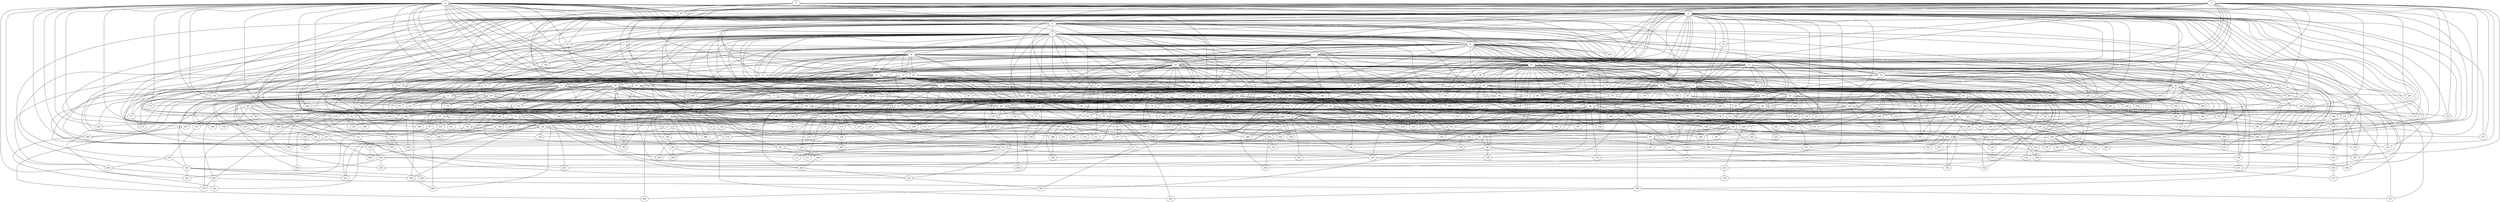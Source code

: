strict graph "barabasi_albert_graph(400,3)" {
0;
1;
2;
3;
4;
5;
6;
7;
8;
9;
10;
11;
12;
13;
14;
15;
16;
17;
18;
19;
20;
21;
22;
23;
24;
25;
26;
27;
28;
29;
30;
31;
32;
33;
34;
35;
36;
37;
38;
39;
40;
41;
42;
43;
44;
45;
46;
47;
48;
49;
50;
51;
52;
53;
54;
55;
56;
57;
58;
59;
60;
61;
62;
63;
64;
65;
66;
67;
68;
69;
70;
71;
72;
73;
74;
75;
76;
77;
78;
79;
80;
81;
82;
83;
84;
85;
86;
87;
88;
89;
90;
91;
92;
93;
94;
95;
96;
97;
98;
99;
100;
101;
102;
103;
104;
105;
106;
107;
108;
109;
110;
111;
112;
113;
114;
115;
116;
117;
118;
119;
120;
121;
122;
123;
124;
125;
126;
127;
128;
129;
130;
131;
132;
133;
134;
135;
136;
137;
138;
139;
140;
141;
142;
143;
144;
145;
146;
147;
148;
149;
150;
151;
152;
153;
154;
155;
156;
157;
158;
159;
160;
161;
162;
163;
164;
165;
166;
167;
168;
169;
170;
171;
172;
173;
174;
175;
176;
177;
178;
179;
180;
181;
182;
183;
184;
185;
186;
187;
188;
189;
190;
191;
192;
193;
194;
195;
196;
197;
198;
199;
200;
201;
202;
203;
204;
205;
206;
207;
208;
209;
210;
211;
212;
213;
214;
215;
216;
217;
218;
219;
220;
221;
222;
223;
224;
225;
226;
227;
228;
229;
230;
231;
232;
233;
234;
235;
236;
237;
238;
239;
240;
241;
242;
243;
244;
245;
246;
247;
248;
249;
250;
251;
252;
253;
254;
255;
256;
257;
258;
259;
260;
261;
262;
263;
264;
265;
266;
267;
268;
269;
270;
271;
272;
273;
274;
275;
276;
277;
278;
279;
280;
281;
282;
283;
284;
285;
286;
287;
288;
289;
290;
291;
292;
293;
294;
295;
296;
297;
298;
299;
300;
301;
302;
303;
304;
305;
306;
307;
308;
309;
310;
311;
312;
313;
314;
315;
316;
317;
318;
319;
320;
321;
322;
323;
324;
325;
326;
327;
328;
329;
330;
331;
332;
333;
334;
335;
336;
337;
338;
339;
340;
341;
342;
343;
344;
345;
346;
347;
348;
349;
350;
351;
352;
353;
354;
355;
356;
357;
358;
359;
360;
361;
362;
363;
364;
365;
366;
367;
368;
369;
370;
371;
372;
373;
374;
375;
376;
377;
378;
379;
380;
381;
382;
383;
384;
385;
386;
387;
388;
389;
390;
391;
392;
393;
394;
395;
396;
397;
398;
399;
0 -- 64  [is_available=True, prob="0.20435953661"];
0 -- 3  [is_available=True, prob="0.172811777145"];
0 -- 4  [is_available=True, prob="1.0"];
0 -- 8  [is_available=True, prob="0.314618830967"];
0 -- 42  [is_available=True, prob="1.0"];
0 -- 50  [is_available=True, prob="1.0"];
0 -- 115  [is_available=True, prob="0.186594681389"];
0 -- 87  [is_available=True, prob="0.94997126632"];
0 -- 68  [is_available=True, prob="1.0"];
0 -- 249  [is_available=True, prob="1.0"];
1 -- 3  [is_available=True, prob="0.376547856628"];
1 -- 4  [is_available=True, prob="0.744850576427"];
1 -- 19  [is_available=True, prob="0.401852376182"];
1 -- 281  [is_available=True, prob="0.829943011405"];
1 -- 24  [is_available=True, prob="0.952086510721"];
1 -- 153  [is_available=True, prob="0.665808460907"];
1 -- 29  [is_available=True, prob="0.730278868049"];
1 -- 37  [is_available=True, prob="0.720818472469"];
1 -- 295  [is_available=True, prob="0.478631790471"];
1 -- 303  [is_available=True, prob="0.567088762021"];
1 -- 181  [is_available=True, prob="1.0"];
1 -- 56  [is_available=True, prob="0.889196050351"];
1 -- 57  [is_available=True, prob="1.0"];
1 -- 58  [is_available=True, prob="1.0"];
1 -- 60  [is_available=True, prob="0.0899517558588"];
1 -- 64  [is_available=True, prob="1.0"];
1 -- 79  [is_available=True, prob="1.0"];
1 -- 81  [is_available=True, prob="0.55175831167"];
1 -- 82  [is_available=True, prob="0.252810135552"];
1 -- 340  [is_available=True, prob="0.0381317707438"];
1 -- 215  [is_available=True, prob="0.541334734042"];
1 -- 89  [is_available=True, prob="0.154098147385"];
1 -- 207  [is_available=True, prob="1.0"];
1 -- 220  [is_available=True, prob="0.88436469964"];
1 -- 293  [is_available=True, prob="1.0"];
1 -- 224  [is_available=True, prob="1.0"];
1 -- 234  [is_available=True, prob="0.336792800935"];
1 -- 147  [is_available=True, prob="0.448363141573"];
1 -- 250  [is_available=True, prob="0.243594971957"];
2 -- 192  [is_available=True, prob="1.0"];
2 -- 3  [is_available=True, prob="1.0"];
2 -- 5  [is_available=True, prob="1.0"];
2 -- 8  [is_available=True, prob="1.0"];
2 -- 9  [is_available=True, prob="0.470178174257"];
2 -- 266  [is_available=True, prob="0.240633782069"];
2 -- 14  [is_available=True, prob="0.796891537488"];
2 -- 275  [is_available=True, prob="0.986466365022"];
2 -- 20  [is_available=True, prob="0.755612274222"];
2 -- 21  [is_available=True, prob="0.389898172673"];
2 -- 23  [is_available=True, prob="1.0"];
2 -- 153  [is_available=True, prob="0.839446344855"];
2 -- 26  [is_available=True, prob="0.296866878332"];
2 -- 239  [is_available=True, prob="0.53747446828"];
2 -- 28  [is_available=True, prob="0.334278886166"];
2 -- 34  [is_available=True, prob="1.0"];
2 -- 41  [is_available=True, prob="0.170156881498"];
2 -- 172  [is_available=True, prob="0.27717577119"];
2 -- 173  [is_available=True, prob="0.970356169385"];
2 -- 175  [is_available=True, prob="0.25683849239"];
2 -- 180  [is_available=True, prob="0.843741834725"];
2 -- 53  [is_available=True, prob="1.0"];
2 -- 58  [is_available=True, prob="0.907142705393"];
2 -- 189  [is_available=True, prob="0.492077073612"];
2 -- 181  [is_available=True, prob="0.209491154745"];
2 -- 64  [is_available=True, prob="0.339125723936"];
2 -- 322  [is_available=True, prob="0.10999202519"];
2 -- 327  [is_available=True, prob="0.271951857745"];
2 -- 200  [is_available=True, prob="1.0"];
2 -- 73  [is_available=True, prob="0.625068823925"];
2 -- 331  [is_available=True, prob="0.104337919192"];
2 -- 162  [is_available=True, prob="0.122519767103"];
2 -- 335  [is_available=True, prob="0.397709909735"];
2 -- 337  [is_available=True, prob="1.0"];
2 -- 90  [is_available=True, prob="0.199647761593"];
2 -- 362  [is_available=True, prob="0.548918137714"];
2 -- 364  [is_available=True, prob="0.780314286771"];
2 -- 111  [is_available=True, prob="1.0"];
2 -- 240  [is_available=True, prob="0.263103343086"];
2 -- 120  [is_available=True, prob="0.921215077441"];
2 -- 381  [is_available=True, prob="0.845057571879"];
3 -- 4  [is_available=True, prob="1.0"];
3 -- 5  [is_available=True, prob="0.506479082687"];
3 -- 6  [is_available=True, prob="1.0"];
3 -- 7  [is_available=True, prob="0.911247332852"];
3 -- 11  [is_available=True, prob="0.735686504971"];
3 -- 13  [is_available=True, prob="0.921772219666"];
3 -- 256  [is_available=True, prob="0.387096019422"];
3 -- 15  [is_available=True, prob="0.303684072492"];
3 -- 16  [is_available=True, prob="0.0422623523285"];
3 -- 274  [is_available=True, prob="1.0"];
3 -- 20  [is_available=True, prob="0.559571170334"];
3 -- 150  [is_available=True, prob="0.495593880411"];
3 -- 24  [is_available=True, prob="0.657265702796"];
3 -- 281  [is_available=True, prob="0.369680855369"];
3 -- 26  [is_available=True, prob="0.795073373306"];
3 -- 31  [is_available=True, prob="1.0"];
3 -- 32  [is_available=True, prob="0.944542079038"];
3 -- 165  [is_available=True, prob="0.099121125947"];
3 -- 166  [is_available=True, prob="1.0"];
3 -- 296  [is_available=True, prob="0.61790739826"];
3 -- 372  [is_available=True, prob="0.547447505187"];
3 -- 43  [is_available=True, prob="1.0"];
3 -- 302  [is_available=True, prob="0.236824717787"];
3 -- 365  [is_available=True, prob="1.0"];
3 -- 309  [is_available=True, prob="1.0"];
3 -- 244  [is_available=True, prob="0.69636025785"];
3 -- 188  [is_available=True, prob="0.832202420074"];
3 -- 62  [is_available=True, prob="1.0"];
3 -- 63  [is_available=True, prob="1.0"];
3 -- 343  [is_available=True, prob="0.89266626311"];
3 -- 323  [is_available=True, prob="0.0841607024388"];
3 -- 69  [is_available=True, prob="0.15883952397"];
3 -- 70  [is_available=True, prob="0.552225773317"];
3 -- 329  [is_available=True, prob="1.0"];
3 -- 202  [is_available=True, prob="0.843797615252"];
3 -- 331  [is_available=True, prob="0.91883356488"];
3 -- 336  [is_available=True, prob="0.501092275201"];
3 -- 211  [is_available=True, prob="1.0"];
3 -- 84  [is_available=True, prob="1.0"];
3 -- 398  [is_available=True, prob="1.0"];
3 -- 215  [is_available=True, prob="1.0"];
3 -- 348  [is_available=True, prob="1.0"];
3 -- 93  [is_available=True, prob="0.842752786355"];
3 -- 224  [is_available=True, prob="1.0"];
3 -- 144  [is_available=True, prob="0.116630550457"];
3 -- 99  [is_available=True, prob="1.0"];
3 -- 231  [is_available=True, prob="1.0"];
3 -- 106  [is_available=True, prob="1.0"];
3 -- 363  [is_available=True, prob="0.715060422425"];
3 -- 109  [is_available=True, prob="1.0"];
3 -- 112  [is_available=True, prob="0.319943331666"];
3 -- 116  [is_available=True, prob="0.750579883543"];
3 -- 117  [is_available=True, prob="1.0"];
3 -- 247  [is_available=True, prob="1.0"];
3 -- 212  [is_available=True, prob="1.0"];
3 -- 319  [is_available=True, prob="0.453167908676"];
3 -- 252  [is_available=True, prob="0.852058782424"];
3 -- 255  [is_available=True, prob="0.431599288365"];
4 -- 5  [is_available=True, prob="0.185378050974"];
4 -- 6  [is_available=True, prob="1.0"];
4 -- 10  [is_available=True, prob="0.729851380741"];
4 -- 145  [is_available=True, prob="0.89277552137"];
4 -- 25  [is_available=True, prob="1.0"];
4 -- 31  [is_available=True, prob="1.0"];
4 -- 160  [is_available=True, prob="1.0"];
4 -- 294  [is_available=True, prob="0.777933499372"];
4 -- 300  [is_available=True, prob="1.0"];
4 -- 178  [is_available=True, prob="0.792526630613"];
4 -- 51  [is_available=True, prob="0.988822692229"];
4 -- 249  [is_available=True, prob="0.317566660881"];
4 -- 88  [is_available=True, prob="0.390553430873"];
4 -- 221  [is_available=True, prob="0.960912836147"];
4 -- 96  [is_available=True, prob="0.0938041873335"];
4 -- 99  [is_available=True, prob="1.0"];
4 -- 106  [is_available=True, prob="0.491256261303"];
4 -- 237  [is_available=True, prob="0.41985615406"];
4 -- 121  [is_available=True, prob="1.0"];
4 -- 126  [is_available=True, prob="0.423542006206"];
5 -- 6  [is_available=True, prob="0.979678923784"];
5 -- 7  [is_available=True, prob="0.796781016903"];
5 -- 9  [is_available=True, prob="1.0"];
5 -- 11  [is_available=True, prob="0.220087150571"];
5 -- 15  [is_available=True, prob="1.0"];
5 -- 16  [is_available=True, prob="0.60115218573"];
5 -- 148  [is_available=True, prob="1.0"];
5 -- 21  [is_available=True, prob="0.490715842232"];
5 -- 23  [is_available=True, prob="0.0599889047037"];
5 -- 24  [is_available=True, prob="0.665280939555"];
5 -- 132  [is_available=True, prob="0.135985043557"];
5 -- 26  [is_available=True, prob="1.0"];
5 -- 27  [is_available=True, prob="0.13143567009"];
5 -- 30  [is_available=True, prob="0.878512706756"];
5 -- 159  [is_available=True, prob="1.0"];
5 -- 32  [is_available=True, prob="0.946396726311"];
5 -- 162  [is_available=True, prob="0.832763758029"];
5 -- 35  [is_available=True, prob="0.321534397649"];
5 -- 36  [is_available=True, prob="0.0378927077517"];
5 -- 296  [is_available=True, prob="0.790340580523"];
5 -- 170  [is_available=True, prob="0.204402316314"];
5 -- 43  [is_available=True, prob="0.238510539109"];
5 -- 46  [is_available=True, prob="1.0"];
5 -- 47  [is_available=True, prob="0.843791606961"];
5 -- 48  [is_available=True, prob="0.781216968269"];
5 -- 52  [is_available=True, prob="0.298111734491"];
5 -- 286  [is_available=True, prob="0.034581842623"];
5 -- 54  [is_available=True, prob="0.366793868957"];
5 -- 315  [is_available=True, prob="0.587202127164"];
5 -- 318  [is_available=True, prob="1.0"];
5 -- 66  [is_available=True, prob="0.550005988095"];
5 -- 267  [is_available=True, prob="0.931560982963"];
5 -- 71  [is_available=True, prob="0.928494946353"];
5 -- 72  [is_available=True, prob="0.944199036081"];
5 -- 73  [is_available=True, prob="0.0735424561998"];
5 -- 74  [is_available=True, prob="0.500768946777"];
5 -- 211  [is_available=True, prob="1.0"];
5 -- 89  [is_available=True, prob="0.000577427675743"];
5 -- 95  [is_available=True, prob="0.347925377572"];
5 -- 226  [is_available=True, prob="0.79594790939"];
5 -- 102  [is_available=True, prob="1.0"];
5 -- 360  [is_available=True, prob="1.0"];
5 -- 105  [is_available=True, prob="1.0"];
5 -- 235  [is_available=True, prob="0.319275983493"];
5 -- 113  [is_available=True, prob="0.407430638619"];
5 -- 242  [is_available=True, prob="1.0"];
5 -- 302  [is_available=True, prob="0.027494337298"];
5 -- 121  [is_available=True, prob="0.591767944628"];
5 -- 378  [is_available=True, prob="1.0"];
6 -- 7  [is_available=True, prob="0.00369361930796"];
6 -- 8  [is_available=True, prob="0.181927166485"];
6 -- 9  [is_available=True, prob="0.1513380742"];
6 -- 10  [is_available=True, prob="1.0"];
6 -- 12  [is_available=True, prob="0.10223327233"];
6 -- 13  [is_available=True, prob="0.703043002817"];
6 -- 14  [is_available=True, prob="0.239669472776"];
6 -- 17  [is_available=True, prob="0.401923783185"];
6 -- 19  [is_available=True, prob="0.22884691357"];
6 -- 278  [is_available=True, prob="0.29840059932"];
6 -- 25  [is_available=True, prob="0.815191887967"];
6 -- 154  [is_available=True, prob="0.461077026289"];
6 -- 387  [is_available=True, prob="0.925329567213"];
6 -- 159  [is_available=True, prob="0.180806173583"];
6 -- 163  [is_available=True, prob="0.230046273698"];
6 -- 38  [is_available=True, prob="1.0"];
6 -- 177  [is_available=True, prob="0.928045769027"];
6 -- 40  [is_available=True, prob="1.0"];
6 -- 327  [is_available=True, prob="0.932473485473"];
6 -- 49  [is_available=True, prob="0.887353133743"];
6 -- 56  [is_available=True, prob="1.0"];
6 -- 313  [is_available=True, prob="0.365158257682"];
6 -- 62  [is_available=True, prob="1.0"];
6 -- 68  [is_available=True, prob="1.0"];
6 -- 199  [is_available=True, prob="0.0963780317363"];
6 -- 200  [is_available=True, prob="1.0"];
6 -- 342  [is_available=True, prob="0.240251042434"];
6 -- 350  [is_available=True, prob="0.396780850692"];
6 -- 353  [is_available=True, prob="1.0"];
6 -- 294  [is_available=True, prob="1.0"];
6 -- 108  [is_available=True, prob="0.925798250933"];
6 -- 110  [is_available=True, prob="0.250400297148"];
6 -- 111  [is_available=True, prob="1.0"];
6 -- 249  [is_available=True, prob="0.521543324276"];
7 -- 391  [is_available=True, prob="0.442206663273"];
7 -- 136  [is_available=True, prob="1.0"];
7 -- 10  [is_available=True, prob="1.0"];
7 -- 12  [is_available=True, prob="0.027194914374"];
7 -- 13  [is_available=True, prob="0.502742144333"];
7 -- 17  [is_available=True, prob="0.482793714213"];
7 -- 18  [is_available=True, prob="0.000444966689911"];
7 -- 155  [is_available=True, prob="0.627081271851"];
7 -- 30  [is_available=True, prob="0.0294750514774"];
7 -- 325  [is_available=True, prob="0.623857545146"];
7 -- 32  [is_available=True, prob="0.547017525029"];
7 -- 164  [is_available=True, prob="0.658056785498"];
7 -- 170  [is_available=True, prob="0.727551151229"];
7 -- 177  [is_available=True, prob="0.910325288037"];
7 -- 50  [is_available=True, prob="0.464826702283"];
7 -- 51  [is_available=True, prob="1.0"];
7 -- 69  [is_available=True, prob="1.0"];
7 -- 71  [is_available=True, prob="1.0"];
7 -- 75  [is_available=True, prob="0.729997291838"];
7 -- 205  [is_available=True, prob="1.0"];
7 -- 83  [is_available=True, prob="0.988404556785"];
7 -- 235  [is_available=True, prob="0.820865524286"];
7 -- 115  [is_available=True, prob="0.236344830948"];
7 -- 372  [is_available=True, prob="1.0"];
7 -- 118  [is_available=True, prob="1.0"];
7 -- 248  [is_available=True, prob="0.747882092471"];
8 -- 272  [is_available=True, prob="0.928890026311"];
8 -- 37  [is_available=True, prob="0.0183894868294"];
8 -- 71  [is_available=True, prob="0.948086207257"];
8 -- 41  [is_available=True, prob="0.686098357175"];
8 -- 138  [is_available=True, prob="1.0"];
8 -- 43  [is_available=True, prob="0.657409751531"];
8 -- 130  [is_available=True, prob="0.482725495286"];
8 -- 174  [is_available=True, prob="1.0"];
8 -- 173  [is_available=True, prob="0.387694153367"];
8 -- 112  [is_available=True, prob="0.68438046103"];
8 -- 22  [is_available=True, prob="0.249902896907"];
8 -- 361  [is_available=True, prob="0.767006526803"];
8 -- 186  [is_available=True, prob="0.121175311258"];
9 -- 12  [is_available=True, prob="0.775981566251"];
9 -- 269  [is_available=True, prob="0.813272892431"];
9 -- 20  [is_available=True, prob="0.814175975581"];
9 -- 154  [is_available=True, prob="0.151704662729"];
9 -- 27  [is_available=True, prob="0.669832409392"];
9 -- 284  [is_available=True, prob="0.965072850373"];
9 -- 287  [is_available=True, prob="0.0459036305164"];
9 -- 162  [is_available=True, prob="0.201208883576"];
9 -- 38  [is_available=True, prob="0.908269312738"];
9 -- 41  [is_available=True, prob="0.91109811411"];
9 -- 45  [is_available=True, prob="1.0"];
9 -- 179  [is_available=True, prob="0.418660420195"];
9 -- 63  [is_available=True, prob="0.300714239973"];
9 -- 198  [is_available=True, prob="0.854697397384"];
9 -- 206  [is_available=True, prob="0.733056569249"];
9 -- 92  [is_available=True, prob="0.666779493886"];
9 -- 228  [is_available=True, prob="0.750745276742"];
9 -- 234  [is_available=True, prob="0.761354159313"];
9 -- 119  [is_available=True, prob="0.547600085891"];
10 -- 258  [is_available=True, prob="0.303890504758"];
10 -- 11  [is_available=True, prob="0.29306625945"];
10 -- 21  [is_available=True, prob="1.0"];
10 -- 25  [is_available=True, prob="0.415266557023"];
10 -- 36  [is_available=True, prob="0.403280176492"];
10 -- 293  [is_available=True, prob="1.0"];
10 -- 40  [is_available=True, prob="0.423069396159"];
10 -- 306  [is_available=True, prob="0.806425261654"];
10 -- 52  [is_available=True, prob="0.0333223397972"];
10 -- 55  [is_available=True, prob="0.317059245611"];
10 -- 317  [is_available=True, prob="1.0"];
10 -- 66  [is_available=True, prob="0.352569258652"];
10 -- 324  [is_available=True, prob="0.222475926874"];
10 -- 201  [is_available=True, prob="0.141128759179"];
10 -- 82  [is_available=True, prob="1.0"];
10 -- 213  [is_available=True, prob="1.0"];
10 -- 86  [is_available=True, prob="1.0"];
10 -- 96  [is_available=True, prob="0.635717703031"];
10 -- 168  [is_available=True, prob="0.570493938354"];
10 -- 119  [is_available=True, prob="0.914759674312"];
10 -- 248  [is_available=True, prob="0.962486843876"];
10 -- 123  [is_available=True, prob="0.421091159438"];
10 -- 127  [is_available=True, prob="0.892056977887"];
11 -- 100  [is_available=True, prob="0.240225346962"];
11 -- 102  [is_available=True, prob="0.837603768902"];
11 -- 236  [is_available=True, prob="1.0"];
11 -- 14  [is_available=True, prob="0.270201215689"];
11 -- 151  [is_available=True, prob="0.104114001907"];
11 -- 122  [is_available=True, prob="1.0"];
11 -- 315  [is_available=True, prob="0.874813774757"];
11 -- 101  [is_available=True, prob="0.00967596983861"];
12 -- 131  [is_available=True, prob="0.600453427403"];
12 -- 133  [is_available=True, prob="1.0"];
12 -- 395  [is_available=True, prob="0.560338283622"];
12 -- 396  [is_available=True, prob="0.614025055855"];
12 -- 15  [is_available=True, prob="0.223878177146"];
12 -- 273  [is_available=True, prob="1.0"];
12 -- 18  [is_available=True, prob="0.705032456598"];
12 -- 19  [is_available=True, prob="0.644560847778"];
12 -- 27  [is_available=True, prob="1.0"];
12 -- 28  [is_available=True, prob="0.93975302042"];
12 -- 157  [is_available=True, prob="0.466781214863"];
12 -- 159  [is_available=True, prob="0.0726908943792"];
12 -- 33  [is_available=True, prob="0.766222063695"];
12 -- 34  [is_available=True, prob="1.0"];
12 -- 167  [is_available=True, prob="0.976685704768"];
12 -- 176  [is_available=True, prob="0.903736379522"];
12 -- 45  [is_available=True, prob="0.302903955687"];
12 -- 302  [is_available=True, prob="0.224258669724"];
12 -- 48  [is_available=True, prob="0.986153109339"];
12 -- 306  [is_available=True, prob="0.160322647017"];
12 -- 179  [is_available=True, prob="1.0"];
12 -- 65  [is_available=True, prob="0.133517096389"];
12 -- 67  [is_available=True, prob="0.764426219586"];
12 -- 206  [is_available=True, prob="0.661158688491"];
12 -- 334  [is_available=True, prob="0.418749202851"];
12 -- 214  [is_available=True, prob="0.555011621962"];
12 -- 218  [is_available=True, prob="0.74996339711"];
12 -- 399  [is_available=True, prob="0.956602429172"];
12 -- 221  [is_available=True, prob="0.820072850532"];
12 -- 95  [is_available=True, prob="1.0"];
12 -- 354  [is_available=True, prob="0.538613951732"];
12 -- 259  [is_available=True, prob="0.804936988664"];
12 -- 371  [is_available=True, prob="0.575829512722"];
12 -- 372  [is_available=True, prob="0.263883383862"];
13 -- 65  [is_available=True, prob="1.0"];
13 -- 104  [is_available=True, prob="0.505825478403"];
13 -- 307  [is_available=True, prob="0.0861798411223"];
13 -- 42  [is_available=True, prob="0.0803183505671"];
13 -- 395  [is_available=True, prob="0.110320190352"];
13 -- 174  [is_available=True, prob="0.601466212156"];
13 -- 240  [is_available=True, prob="1.0"];
13 -- 17  [is_available=True, prob="0.877852384398"];
13 -- 227  [is_available=True, prob="0.071577443467"];
13 -- 22  [is_available=True, prob="0.627929772024"];
13 -- 223  [is_available=True, prob="0.252461843705"];
13 -- 28  [is_available=True, prob="1.0"];
13 -- 81  [is_available=True, prob="1.0"];
14 -- 33  [is_available=True, prob="1.0"];
14 -- 131  [is_available=True, prob="1.0"];
14 -- 264  [is_available=True, prob="0.125024396173"];
14 -- 74  [is_available=True, prob="0.32232007549"];
14 -- 364  [is_available=True, prob="1.0"];
14 -- 85  [is_available=True, prob="0.97243110208"];
14 -- 122  [is_available=True, prob="1.0"];
14 -- 298  [is_available=True, prob="0.823584273745"];
14 -- 94  [is_available=True, prob="0.415866713638"];
15 -- 34  [is_available=True, prob="0.540569802631"];
15 -- 131  [is_available=True, prob="0.884792190293"];
15 -- 44  [is_available=True, prob="1.0"];
15 -- 258  [is_available=True, prob="1.0"];
15 -- 16  [is_available=True, prob="0.136322989331"];
15 -- 209  [is_available=True, prob="0.20625721753"];
15 -- 18  [is_available=True, prob="0.247098614426"];
15 -- 67  [is_available=True, prob="0.0393209676675"];
15 -- 52  [is_available=True, prob="0.501265250423"];
15 -- 147  [is_available=True, prob="0.10203870362"];
15 -- 22  [is_available=True, prob="0.841828812206"];
15 -- 184  [is_available=True, prob="0.337639385515"];
15 -- 308  [is_available=True, prob="0.786608163597"];
15 -- 204  [is_available=True, prob="0.1477347842"];
15 -- 29  [is_available=True, prob="1.0"];
15 -- 382  [is_available=True, prob="1.0"];
15 -- 31  [is_available=True, prob="1.0"];
16 -- 383  [is_available=True, prob="1.0"];
16 -- 356  [is_available=True, prob="0.545786476388"];
16 -- 359  [is_available=True, prob="0.384704510112"];
16 -- 169  [is_available=True, prob="0.252779921814"];
16 -- 139  [is_available=True, prob="0.134061563905"];
16 -- 173  [is_available=True, prob="1.0"];
16 -- 208  [is_available=True, prob="1.0"];
16 -- 259  [is_available=True, prob="1.0"];
16 -- 59  [is_available=True, prob="0.332508484562"];
16 -- 229  [is_available=True, prob="0.0236814026573"];
17 -- 39  [is_available=True, prob="0.237936978693"];
17 -- 265  [is_available=True, prob="0.850113686011"];
17 -- 42  [is_available=True, prob="0.397708499055"];
17 -- 48  [is_available=True, prob="0.539382896052"];
17 -- 85  [is_available=True, prob="0.221793714633"];
17 -- 23  [is_available=True, prob="0.478845274969"];
17 -- 186  [is_available=True, prob="0.77191867276"];
18 -- 97  [is_available=True, prob="1.0"];
18 -- 290  [is_available=True, prob="0.0128062074587"];
18 -- 36  [is_available=True, prob="1.0"];
18 -- 301  [is_available=True, prob="0.0806259888027"];
18 -- 181  [is_available=True, prob="1.0"];
18 -- 280  [is_available=True, prob="1.0"];
19 -- 70  [is_available=True, prob="0.142676365727"];
19 -- 115  [is_available=True, prob="0.50607348562"];
19 -- 62  [is_available=True, prob="1.0"];
20 -- 100  [is_available=True, prob="0.20478020519"];
20 -- 134  [is_available=True, prob="0.864032287187"];
20 -- 199  [is_available=True, prob="0.311953120242"];
20 -- 76  [is_available=True, prob="0.295051660188"];
20 -- 57  [is_available=True, prob="1.0"];
20 -- 29  [is_available=True, prob="0.0520603119108"];
20 -- 255  [is_available=True, prob="1.0"];
21 -- 277  [is_available=True, prob="0.401216376499"];
21 -- 72  [is_available=True, prob="0.175082564289"];
21 -- 389  [is_available=True, prob="0.118047978379"];
21 -- 139  [is_available=True, prob="1.0"];
21 -- 76  [is_available=True, prob="0.648757230823"];
21 -- 79  [is_available=True, prob="0.358989103194"];
21 -- 53  [is_available=True, prob="0.282341489235"];
21 -- 246  [is_available=True, prob="0.89602950573"];
21 -- 217  [is_available=True, prob="0.50152680432"];
21 -- 271  [is_available=True, prob="0.049820288009"];
21 -- 253  [is_available=True, prob="0.73086337196"];
21 -- 197  [is_available=True, prob="0.64121729117"];
22 -- 330  [is_available=True, prob="0.162420394216"];
22 -- 316  [is_available=True, prob="0.198085756239"];
22 -- 189  [is_available=True, prob="0.850450543804"];
23 -- 299  [is_available=True, prob="0.0623486322483"];
23 -- 136  [is_available=True, prob="0.162042812569"];
23 -- 138  [is_available=True, prob="0.847080542813"];
23 -- 398  [is_available=True, prob="0.532141191204"];
23 -- 283  [is_available=True, prob="0.543189804315"];
23 -- 289  [is_available=True, prob="1.0"];
23 -- 292  [is_available=True, prob="0.376224503502"];
23 -- 166  [is_available=True, prob="1.0"];
23 -- 171  [is_available=True, prob="0.739220189239"];
23 -- 46  [is_available=True, prob="1.0"];
23 -- 49  [is_available=True, prob="1.0"];
23 -- 195  [is_available=True, prob="1.0"];
23 -- 80  [is_available=True, prob="0.549143560857"];
23 -- 88  [is_available=True, prob="0.935475066271"];
23 -- 90  [is_available=True, prob="0.126729653994"];
23 -- 91  [is_available=True, prob="0.961947302826"];
23 -- 116  [is_available=True, prob="0.126649650413"];
23 -- 120  [is_available=True, prob="1.0"];
23 -- 125  [is_available=True, prob="0.13264332493"];
24 -- 220  [is_available=True, prob="0.678220390264"];
25 -- 328  [is_available=True, prob="0.573815448741"];
25 -- 60  [is_available=True, prob="0.496055537574"];
26 -- 50  [is_available=True, prob="1.0"];
26 -- 341  [is_available=True, prob="0.530803428224"];
26 -- 342  [is_available=True, prob="1.0"];
27 -- 290  [is_available=True, prob="1.0"];
27 -- 209  [is_available=True, prob="1.0"];
27 -- 351  [is_available=True, prob="0.0321874308051"];
27 -- 183  [is_available=True, prob="0.547910215131"];
27 -- 77  [is_available=True, prob="0.0679521676281"];
27 -- 78  [is_available=True, prob="1.0"];
27 -- 109  [is_available=True, prob="0.894890859006"];
27 -- 141  [is_available=True, prob="1.0"];
27 -- 108  [is_available=True, prob="0.589485223539"];
27 -- 146  [is_available=True, prob="1.0"];
27 -- 238  [is_available=True, prob="1.0"];
27 -- 86  [is_available=True, prob="1.0"];
27 -- 55  [is_available=True, prob="0.39301768349"];
27 -- 123  [is_available=True, prob="0.865479566651"];
27 -- 124  [is_available=True, prob="0.817805485283"];
27 -- 61  [is_available=True, prob="1.0"];
27 -- 30  [is_available=True, prob="0.955421140769"];
27 -- 37  [is_available=True, prob="0.676593157072"];
28 -- 198  [is_available=True, prob="0.224970133791"];
29 -- 96  [is_available=True, prob="1.0"];
29 -- 291  [is_available=True, prob="1.0"];
29 -- 33  [is_available=True, prob="0.112374063709"];
29 -- 39  [is_available=True, prob="1.0"];
29 -- 314  [is_available=True, prob="0.187989448687"];
29 -- 140  [is_available=True, prob="0.364924742054"];
29 -- 374  [is_available=True, prob="0.156929921005"];
29 -- 178  [is_available=True, prob="0.35141116597"];
29 -- 253  [is_available=True, prob="0.0345847746119"];
29 -- 278  [is_available=True, prob="0.854991555906"];
29 -- 152  [is_available=True, prob="0.756262785272"];
29 -- 89  [is_available=True, prob="1.0"];
29 -- 58  [is_available=True, prob="0.193152542489"];
29 -- 175  [is_available=True, prob="0.117536799757"];
29 -- 157  [is_available=True, prob="0.715053415697"];
29 -- 222  [is_available=True, prob="0.194788941491"];
30 -- 161  [is_available=True, prob="0.660667194761"];
30 -- 107  [is_available=True, prob="1.0"];
30 -- 268  [is_available=True, prob="0.153484946089"];
30 -- 142  [is_available=True, prob="1.0"];
30 -- 114  [is_available=True, prob="1.0"];
30 -- 243  [is_available=True, prob="1.0"];
30 -- 148  [is_available=True, prob="1.0"];
30 -- 149  [is_available=True, prob="1.0"];
30 -- 214  [is_available=True, prob="0.397644124701"];
30 -- 127  [is_available=True, prob="0.690782258986"];
30 -- 185  [is_available=True, prob="1.0"];
30 -- 135  [is_available=True, prob="1.0"];
30 -- 94  [is_available=True, prob="0.737292249686"];
30 -- 69  [is_available=True, prob="0.83956949406"];
31 -- 263  [is_available=True, prob="0.805554706375"];
31 -- 393  [is_available=True, prob="0.424781459152"];
31 -- 139  [is_available=True, prob="0.0797734379518"];
31 -- 270  [is_available=True, prob="0.384242160389"];
31 -- 279  [is_available=True, prob="0.23406091997"];
31 -- 288  [is_available=True, prob="0.162763288725"];
31 -- 35  [is_available=True, prob="0.101383614876"];
31 -- 40  [is_available=True, prob="1.0"];
31 -- 300  [is_available=True, prob="0.33823164147"];
31 -- 46  [is_available=True, prob="0.113724643924"];
31 -- 47  [is_available=True, prob="0.622305153152"];
31 -- 49  [is_available=True, prob="0.0612694919462"];
31 -- 183  [is_available=True, prob="0.182476370984"];
31 -- 186  [is_available=True, prob="0.158866382103"];
31 -- 59  [is_available=True, prob="0.445628585551"];
31 -- 191  [is_available=True, prob="0.467259837036"];
31 -- 192  [is_available=True, prob="0.838909750854"];
31 -- 65  [is_available=True, prob="0.764903152161"];
31 -- 194  [is_available=True, prob="0.278045772039"];
31 -- 67  [is_available=True, prob="0.636435119254"];
31 -- 324  [is_available=True, prob="0.637957362088"];
31 -- 78  [is_available=True, prob="1.0"];
31 -- 339  [is_available=True, prob="0.89413030052"];
31 -- 212  [is_available=True, prob="0.795199063559"];
31 -- 216  [is_available=True, prob="0.954392446369"];
31 -- 227  [is_available=True, prob="1.0"];
31 -- 229  [is_available=True, prob="0.773065793919"];
31 -- 102  [is_available=True, prob="0.690419611934"];
31 -- 103  [is_available=True, prob="0.815081388399"];
31 -- 104  [is_available=True, prob="0.560883813403"];
31 -- 122  [is_available=True, prob="0.24284637331"];
31 -- 254  [is_available=True, prob="0.526930154442"];
32 -- 128  [is_available=True, prob="1.0"];
32 -- 193  [is_available=True, prob="1.0"];
32 -- 226  [is_available=True, prob="0.360297355759"];
32 -- 38  [is_available=True, prob="0.745013796486"];
32 -- 379  [is_available=True, prob="1.0"];
32 -- 265  [is_available=True, prob="0.884268846164"];
32 -- 269  [is_available=True, prob="0.149462180631"];
32 -- 288  [is_available=True, prob="0.768779498607"];
32 -- 365  [is_available=True, prob="1.0"];
32 -- 56  [is_available=True, prob="0.0648530897527"];
32 -- 121  [is_available=True, prob="0.0490474177221"];
32 -- 123  [is_available=True, prob="1.0"];
33 -- 133  [is_available=True, prob="0.681879480472"];
33 -- 70  [is_available=True, prob="0.977184171077"];
33 -- 47  [is_available=True, prob="0.0339305352175"];
33 -- 84  [is_available=True, prob="0.621398159434"];
33 -- 152  [is_available=True, prob="1.0"];
33 -- 155  [is_available=True, prob="0.554023745338"];
33 -- 191  [is_available=True, prob="0.948427441791"];
34 -- 35  [is_available=True, prob="0.391448228252"];
34 -- 141  [is_available=True, prob="0.583751113303"];
34 -- 54  [is_available=True, prob="1.0"];
35 -- 232  [is_available=True, prob="0.115496305612"];
35 -- 329  [is_available=True, prob="0.391432290455"];
35 -- 363  [is_available=True, prob="1.0"];
35 -- 204  [is_available=True, prob="0.334796918984"];
35 -- 79  [is_available=True, prob="0.871469664894"];
35 -- 113  [is_available=True, prob="0.0436789921184"];
35 -- 117  [is_available=True, prob="1.0"];
35 -- 222  [is_available=True, prob="0.309234973028"];
36 -- 134  [is_available=True, prob="0.117663492278"];
36 -- 135  [is_available=True, prob="0.539304072006"];
36 -- 44  [is_available=True, prob="0.0692490343859"];
36 -- 238  [is_available=True, prob="0.254035771087"];
36 -- 176  [is_available=True, prob="1.0"];
36 -- 376  [is_available=True, prob="0.168425292559"];
36 -- 126  [is_available=True, prob="0.595014317971"];
37 -- 320  [is_available=True, prob="0.430151388028"];
37 -- 289  [is_available=True, prob="1.0"];
37 -- 323  [is_available=True, prob="0.381600720479"];
37 -- 257  [is_available=True, prob="0.646259724592"];
37 -- 75  [is_available=True, prob="0.16594817893"];
37 -- 45  [is_available=True, prob="0.579108168495"];
37 -- 110  [is_available=True, prob="0.607957876091"];
37 -- 77  [is_available=True, prob="0.825754902766"];
37 -- 114  [is_available=True, prob="0.477656485831"];
37 -- 51  [is_available=True, prob="0.898436949475"];
37 -- 54  [is_available=True, prob="1.0"];
37 -- 365  [is_available=True, prob="0.248079327183"];
37 -- 255  [is_available=True, prob="1.0"];
38 -- 225  [is_available=True, prob="1.0"];
38 -- 98  [is_available=True, prob="0.791760101921"];
38 -- 256  [is_available=True, prob="0.19394629696"];
38 -- 230  [is_available=True, prob="1.0"];
38 -- 39  [is_available=True, prob="0.629842155105"];
38 -- 205  [is_available=True, prob="0.603268925672"];
38 -- 174  [is_available=True, prob="0.286257185023"];
38 -- 271  [is_available=True, prob="1.0"];
38 -- 352  [is_available=True, prob="0.586391099272"];
38 -- 86  [is_available=True, prob="0.409155222882"];
38 -- 73  [is_available=True, prob="0.712976701168"];
38 -- 376  [is_available=True, prob="0.44369885934"];
38 -- 219  [is_available=True, prob="0.76294956991"];
38 -- 60  [is_available=True, prob="0.594354045089"];
39 -- 104  [is_available=True, prob="0.445940832938"];
39 -- 119  [is_available=True, prob="1.0"];
40 -- 68  [is_available=True, prob="0.587431502948"];
40 -- 325  [is_available=True, prob="0.804469678521"];
40 -- 44  [is_available=True, prob="0.37223633989"];
40 -- 77  [is_available=True, prob="1.0"];
40 -- 114  [is_available=True, prob="0.666705741857"];
40 -- 84  [is_available=True, prob="1.0"];
40 -- 55  [is_available=True, prob="1.0"];
40 -- 346  [is_available=True, prob="0.512816972201"];
40 -- 156  [is_available=True, prob="0.613712841141"];
40 -- 254  [is_available=True, prob="1.0"];
41 -- 358  [is_available=True, prob="1.0"];
41 -- 395  [is_available=True, prob="0.143727147801"];
41 -- 226  [is_available=True, prob="0.553461521244"];
41 -- 366  [is_available=True, prob="0.598347673419"];
42 -- 193  [is_available=True, prob="1.0"];
42 -- 295  [is_available=True, prob="0.0310947964332"];
42 -- 169  [is_available=True, prob="0.0993017355122"];
42 -- 300  [is_available=True, prob="1.0"];
42 -- 336  [is_available=True, prob="0.629318524183"];
42 -- 85  [is_available=True, prob="1.0"];
42 -- 250  [is_available=True, prob="1.0"];
42 -- 156  [is_available=True, prob="0.51539914543"];
42 -- 245  [is_available=True, prob="0.402931809842"];
43 -- 307  [is_available=True, prob="0.558544005267"];
43 -- 158  [is_available=True, prob="0.131816530954"];
44 -- 144  [is_available=True, prob="1.0"];
44 -- 130  [is_available=True, prob="0.298514880513"];
44 -- 392  [is_available=True, prob="0.821878262653"];
44 -- 112  [is_available=True, prob="0.769796199352"];
44 -- 296  [is_available=True, prob="0.602210598813"];
44 -- 118  [is_available=True, prob="0.671683085033"];
44 -- 61  [is_available=True, prob="1.0"];
45 -- 241  [is_available=True, prob="1.0"];
45 -- 201  [is_available=True, prob="0.831287993088"];
47 -- 322  [is_available=True, prob="1.0"];
47 -- 105  [is_available=True, prob="1.0"];
47 -- 238  [is_available=True, prob="1.0"];
47 -- 92  [is_available=True, prob="1.0"];
48 -- 373  [is_available=True, prob="0.97190986414"];
48 -- 251  [is_available=True, prob="0.885284124662"];
48 -- 285  [is_available=True, prob="0.386694874363"];
49 -- 233  [is_available=True, prob="0.205806619322"];
49 -- 239  [is_available=True, prob="1.0"];
49 -- 81  [is_available=True, prob="0.124304337876"];
49 -- 147  [is_available=True, prob="0.108899151483"];
49 -- 118  [is_available=True, prob="0.179765520579"];
49 -- 286  [is_available=True, prob="0.845172680142"];
50 -- 97  [is_available=True, prob="0.41274938263"];
50 -- 199  [is_available=True, prob="0.690077237896"];
50 -- 172  [is_available=True, prob="0.829119721006"];
50 -- 239  [is_available=True, prob="0.177356221797"];
50 -- 80  [is_available=True, prob="0.208276390891"];
50 -- 242  [is_available=True, prob="1.0"];
50 -- 248  [is_available=True, prob="0.953964403514"];
50 -- 90  [is_available=True, prob="0.678529259659"];
51 -- 389  [is_available=True, prob="1.0"];
51 -- 107  [is_available=True, prob="1.0"];
51 -- 336  [is_available=True, prob="0.424881301469"];
51 -- 337  [is_available=True, prob="0.675989660729"];
51 -- 83  [is_available=True, prob="1.0"];
51 -- 53  [is_available=True, prob="0.155412282646"];
51 -- 371  [is_available=True, prob="0.243997301918"];
51 -- 63  [is_available=True, prob="0.853719595348"];
52 -- 129  [is_available=True, prob="0.941733398823"];
52 -- 294  [is_available=True, prob="0.478130002777"];
52 -- 146  [is_available=True, prob="0.758618943448"];
52 -- 151  [is_available=True, prob="0.0971826272457"];
52 -- 281  [is_available=True, prob="1.0"];
52 -- 188  [is_available=True, prob="1.0"];
52 -- 330  [is_available=True, prob="0.217870747218"];
53 -- 161  [is_available=True, prob="1.0"];
53 -- 379  [is_available=True, prob="0.544502671742"];
53 -- 341  [is_available=True, prob="1.0"];
53 -- 180  [is_available=True, prob="1.0"];
53 -- 319  [is_available=True, prob="0.366688924572"];
53 -- 287  [is_available=True, prob="0.240355870272"];
54 -- 66  [is_available=True, prob="0.73514064639"];
54 -- 82  [is_available=True, prob="0.568336867901"];
54 -- 83  [is_available=True, prob="0.085247147999"];
55 -- 129  [is_available=True, prob="0.0245923753447"];
55 -- 229  [is_available=True, prob="1.0"];
55 -- 326  [is_available=True, prob="0.526133009985"];
55 -- 359  [is_available=True, prob="1.0"];
55 -- 75  [is_available=True, prob="0.018111355363"];
55 -- 168  [is_available=True, prob="1.0"];
55 -- 57  [is_available=True, prob="0.721710329252"];
55 -- 218  [is_available=True, prob="1.0"];
55 -- 138  [is_available=True, prob="1.0"];
55 -- 254  [is_available=True, prob="1.0"];
56 -- 260  [is_available=True, prob="0.68038681902"];
56 -- 263  [is_available=True, prob="0.636214462333"];
56 -- 264  [is_available=True, prob="0.0628587304397"];
56 -- 298  [is_available=True, prob="0.73293542442"];
56 -- 310  [is_available=True, prob="0.236650474749"];
57 -- 59  [is_available=True, prob="0.966659110183"];
57 -- 270  [is_available=True, prob="0.100894754831"];
59 -- 163  [is_available=True, prob="1.0"];
59 -- 228  [is_available=True, prob="1.0"];
59 -- 93  [is_available=True, prob="0.000498017375623"];
59 -- 303  [is_available=True, prob="0.161813173332"];
59 -- 91  [is_available=True, prob="0.324353131884"];
59 -- 188  [is_available=True, prob="0.580764727986"];
59 -- 61  [is_available=True, prob="1.0"];
60 -- 288  [is_available=True, prob="0.921506441152"];
60 -- 72  [is_available=True, prob="0.767325689391"];
60 -- 369  [is_available=True, prob="1.0"];
61 -- 132  [is_available=True, prob="1.0"];
61 -- 80  [is_available=True, prob="0.872446608144"];
61 -- 195  [is_available=True, prob="0.946967529832"];
62 -- 128  [is_available=True, prob="0.12981811192"];
62 -- 299  [is_available=True, prob="0.163369534397"];
64 -- 196  [is_available=True, prob="0.11919639464"];
64 -- 110  [is_available=True, prob="1.0"];
65 -- 324  [is_available=True, prob="0.427245833461"];
65 -- 197  [is_available=True, prob="0.184768112727"];
65 -- 396  [is_available=True, prob="1.0"];
65 -- 368  [is_available=True, prob="0.302153928735"];
65 -- 374  [is_available=True, prob="0.597367554296"];
65 -- 217  [is_available=True, prob="1.0"];
65 -- 315  [is_available=True, prob="0.0771504571176"];
66 -- 292  [is_available=True, prob="1.0"];
66 -- 231  [is_available=True, prob="0.855082135227"];
66 -- 143  [is_available=True, prob="0.748929610077"];
66 -- 74  [is_available=True, prob="1.0"];
67 -- 128  [is_available=True, prob="0.573233172487"];
67 -- 129  [is_available=True, prob="0.926256305624"];
67 -- 163  [is_available=True, prob="0.0862463671804"];
67 -- 76  [is_available=True, prob="0.461585242866"];
67 -- 175  [is_available=True, prob="1.0"];
67 -- 271  [is_available=True, prob="0.239968661164"];
67 -- 369  [is_available=True, prob="0.162430019338"];
67 -- 205  [is_available=True, prob="1.0"];
67 -- 259  [is_available=True, prob="0.865975354865"];
67 -- 332  [is_available=True, prob="0.968707926818"];
67 -- 155  [is_available=True, prob="0.345384426974"];
68 -- 164  [is_available=True, prob="0.915517266709"];
68 -- 101  [is_available=True, prob="1.0"];
68 -- 167  [is_available=True, prob="1.0"];
68 -- 212  [is_available=True, prob="0.0770266817777"];
68 -- 388  [is_available=True, prob="0.650695267745"];
68 -- 383  [is_available=True, prob="0.00402107928115"];
69 -- 78  [is_available=True, prob="1.0"];
69 -- 337  [is_available=True, prob="0.187536353225"];
69 -- 179  [is_available=True, prob="0.682312506101"];
69 -- 148  [is_available=True, prob="1.0"];
70 -- 171  [is_available=True, prob="0.114140486811"];
70 -- 108  [is_available=True, prob="1.0"];
70 -- 141  [is_available=True, prob="1.0"];
70 -- 245  [is_available=True, prob="0.164779719179"];
70 -- 331  [is_available=True, prob="0.989460027833"];
70 -- 285  [is_available=True, prob="0.855029843057"];
71 -- 378  [is_available=True, prob="1.0"];
71 -- 103  [is_available=True, prob="1.0"];
72 -- 243  [is_available=True, prob="0.333131829944"];
73 -- 391  [is_available=True, prob="0.223474495379"];
73 -- 282  [is_available=True, prob="1.0"];
73 -- 134  [is_available=True, prob="1.0"];
74 -- 256  [is_available=True, prob="0.213010108391"];
74 -- 237  [is_available=True, prob="1.0"];
75 -- 311  [is_available=True, prob="0.521020399431"];
75 -- 171  [is_available=True, prob="0.341989263148"];
75 -- 166  [is_available=True, prob="0.960983052545"];
75 -- 264  [is_available=True, prob="0.962790104278"];
75 -- 107  [is_available=True, prob="0.370502175889"];
75 -- 190  [is_available=True, prob="0.227796246307"];
75 -- 117  [is_available=True, prob="1.0"];
75 -- 150  [is_available=True, prob="0.876813616383"];
75 -- 88  [is_available=True, prob="0.148749506707"];
75 -- 93  [is_available=True, prob="1.0"];
75 -- 94  [is_available=True, prob="0.301185060333"];
76 -- 220  [is_available=True, prob="1.0"];
76 -- 219  [is_available=True, prob="0.987082025075"];
77 -- 377  [is_available=True, prob="0.957730910854"];
77 -- 95  [is_available=True, prob="0.373343314373"];
78 -- 87  [is_available=True, prob="0.1186851316"];
79 -- 130  [is_available=True, prob="1.0"];
79 -- 106  [is_available=True, prob="0.752955816449"];
79 -- 355  [is_available=True, prob="0.792649646321"];
79 -- 204  [is_available=True, prob="0.94824353825"];
79 -- 177  [is_available=True, prob="0.33903831098"];
79 -- 210  [is_available=True, prob="0.30758839357"];
79 -- 195  [is_available=True, prob="0.228721957594"];
80 -- 160  [is_available=True, prob="0.0996660585298"];
80 -- 100  [is_available=True, prob="1.0"];
80 -- 338  [is_available=True, prob="1.0"];
80 -- 144  [is_available=True, prob="0.385719406628"];
80 -- 246  [is_available=True, prob="0.428795755424"];
81 -- 225  [is_available=True, prob="0.825564071378"];
81 -- 169  [is_available=True, prob="0.437020017766"];
81 -- 103  [is_available=True, prob="0.594699059415"];
82 -- 140  [is_available=True, prob="1.0"];
83 -- 109  [is_available=True, prob="0.479191480453"];
84 -- 111  [is_available=True, prob="0.282163199643"];
84 -- 116  [is_available=True, prob="1.0"];
84 -- 158  [is_available=True, prob="1.0"];
84 -- 223  [is_available=True, prob="0.725574708185"];
86 -- 265  [is_available=True, prob="0.485622786211"];
86 -- 203  [is_available=True, prob="0.480339657438"];
86 -- 206  [is_available=True, prob="0.69456606852"];
86 -- 143  [is_available=True, prob="0.013376238258"];
86 -- 176  [is_available=True, prob="1.0"];
86 -- 210  [is_available=True, prob="0.472970266766"];
86 -- 275  [is_available=True, prob="0.87543178874"];
86 -- 87  [is_available=True, prob="0.613414689724"];
86 -- 185  [is_available=True, prob="0.0846889444723"];
86 -- 92  [is_available=True, prob="1.0"];
86 -- 349  [is_available=True, prob="0.266477454796"];
86 -- 377  [is_available=True, prob="0.925281954924"];
87 -- 97  [is_available=True, prob="0.152009382104"];
87 -- 105  [is_available=True, prob="0.0344779589543"];
87 -- 364  [is_available=True, prob="1.0"];
87 -- 251  [is_available=True, prob="0.512884165858"];
87 -- 285  [is_available=True, prob="1.0"];
88 -- 280  [is_available=True, prob="0.0682394987914"];
88 -- 307  [is_available=True, prob="0.41763294241"];
88 -- 152  [is_available=True, prob="0.279693031126"];
88 -- 124  [is_available=True, prob="0.582531665654"];
88 -- 125  [is_available=True, prob="0.0192777872522"];
88 -- 382  [is_available=True, prob="0.909301525458"];
89 -- 98  [is_available=True, prob="0.377852819945"];
89 -- 99  [is_available=True, prob="1.0"];
89 -- 208  [is_available=True, prob="0.466213279318"];
89 -- 120  [is_available=True, prob="0.354973586349"];
89 -- 91  [is_available=True, prob="0.781854622947"];
89 -- 156  [is_available=True, prob="0.567305255249"];
90 -- 98  [is_available=True, prob="0.111299454471"];
90 -- 132  [is_available=True, prob="1.0"];
90 -- 182  [is_available=True, prob="1.0"];
90 -- 164  [is_available=True, prob="0.832839708458"];
90 -- 158  [is_available=True, prob="0.810471193254"];
92 -- 133  [is_available=True, prob="0.178963656587"];
92 -- 168  [is_available=True, prob="1.0"];
92 -- 330  [is_available=True, prob="0.81391938112"];
93 -- 161  [is_available=True, prob="0.147213218158"];
93 -- 223  [is_available=True, prob="0.675404351151"];
93 -- 335  [is_available=True, prob="0.402531473502"];
93 -- 367  [is_available=True, prob="0.121207171262"];
93 -- 217  [is_available=True, prob="0.0754615734206"];
93 -- 191  [is_available=True, prob="0.523377493555"];
94 -- 145  [is_available=True, prob="0.750778647085"];
94 -- 190  [is_available=True, prob="0.517106121601"];
95 -- 386  [is_available=True, prob="0.313871471576"];
95 -- 231  [is_available=True, prob="1.0"];
95 -- 145  [is_available=True, prob="0.948828905429"];
95 -- 284  [is_available=True, prob="0.598960960715"];
96 -- 113  [is_available=True, prob="0.396458271064"];
96 -- 101  [is_available=True, prob="0.410031870071"];
97 -- 154  [is_available=True, prob="1.0"];
97 -- 316  [is_available=True, prob="0.189760599827"];
97 -- 351  [is_available=True, prob="1.0"];
98 -- 250  [is_available=True, prob="1.0"];
99 -- 137  [is_available=True, prob="0.0735516109656"];
99 -- 266  [is_available=True, prob="0.444979863805"];
99 -- 363  [is_available=True, prob="1.0"];
99 -- 332  [is_available=True, prob="1.0"];
99 -- 150  [is_available=True, prob="0.0861274033065"];
99 -- 247  [is_available=True, prob="0.461743052297"];
100 -- 313  [is_available=True, prob="0.725305602364"];
101 -- 198  [is_available=True, prob="0.00684530105256"];
103 -- 323  [is_available=True, prob="0.268032910891"];
103 -- 267  [is_available=True, prob="0.329856676692"];
103 -- 237  [is_available=True, prob="0.0662100458804"];
103 -- 146  [is_available=True, prob="0.546635548065"];
103 -- 319  [is_available=True, prob="0.98968055031"];
103 -- 311  [is_available=True, prob="0.216995088362"];
103 -- 287  [is_available=True, prob="0.572921572371"];
104 -- 398  [is_available=True, prob="0.500821035232"];
105 -- 137  [is_available=True, prob="0.710547470776"];
106 -- 189  [is_available=True, prob="0.46321519045"];
107 -- 388  [is_available=True, prob="0.0247097721266"];
108 -- 135  [is_available=True, prob="0.434258999474"];
108 -- 127  [is_available=True, prob="0.75302291481"];
109 -- 262  [is_available=True, prob="0.0760912589692"];
109 -- 240  [is_available=True, prob="0.854528400746"];
109 -- 280  [is_available=True, prob="1.0"];
109 -- 222  [is_available=True, prob="0.591632991092"];
110 -- 345  [is_available=True, prob="0.74604826611"];
110 -- 165  [is_available=True, prob="0.640067546837"];
111 -- 234  [is_available=True, prob="1.0"];
111 -- 333  [is_available=True, prob="0.324482214568"];
111 -- 187  [is_available=True, prob="1.0"];
112 -- 137  [is_available=True, prob="0.524948216533"];
112 -- 399  [is_available=True, prob="0.637853046326"];
112 -- 312  [is_available=True, prob="0.745325051772"];
112 -- 338  [is_available=True, prob="0.399440578846"];
112 -- 184  [is_available=True, prob="0.0888547182414"];
112 -- 345  [is_available=True, prob="1.0"];
114 -- 125  [is_available=True, prob="1.0"];
115 -- 353  [is_available=True, prob="0.759310851096"];
115 -- 304  [is_available=True, prob="0.467027281502"];
115 -- 190  [is_available=True, prob="0.200527446752"];
116 -- 396  [is_available=True, prob="1.0"];
116 -- 346  [is_available=True, prob="1.0"];
116 -- 124  [is_available=True, prob="0.66189404532"];
116 -- 350  [is_available=True, prob="0.522019999282"];
117 -- 360  [is_available=True, prob="1.0"];
117 -- 213  [is_available=True, prob="0.365243728129"];
118 -- 260  [is_available=True, prob="0.0542641147097"];
119 -- 136  [is_available=True, prob="1.0"];
119 -- 140  [is_available=True, prob="0.522422249683"];
120 -- 305  [is_available=True, prob="0.889379979454"];
120 -- 333  [is_available=True, prob="0.767372569799"];
121 -- 126  [is_available=True, prob="0.463870730268"];
121 -- 153  [is_available=True, prob="1.0"];
121 -- 286  [is_available=True, prob="0.676485534042"];
122 -- 380  [is_available=True, prob="0.953658012649"];
123 -- 298  [is_available=True, prob="0.913540978973"];
123 -- 142  [is_available=True, prob="0.449128231759"];
123 -- 143  [is_available=True, prob="0.72572963978"];
123 -- 149  [is_available=True, prob="0.999411389535"];
123 -- 157  [is_available=True, prob="0.0292429962144"];
125 -- 228  [is_available=True, prob="0.507276661482"];
126 -- 361  [is_available=True, prob="1.0"];
126 -- 245  [is_available=True, prob="0.497711218603"];
127 -- 326  [is_available=True, prob="1.0"];
127 -- 360  [is_available=True, prob="0.856201958994"];
127 -- 219  [is_available=True, prob="0.0362427342185"];
128 -- 194  [is_available=True, prob="0.891145659483"];
128 -- 233  [is_available=True, prob="0.219676628387"];
128 -- 209  [is_available=True, prob="1.0"];
128 -- 210  [is_available=True, prob="0.881800031079"];
128 -- 277  [is_available=True, prob="1.0"];
128 -- 282  [is_available=True, prob="0.82772828533"];
129 -- 312  [is_available=True, prob="0.124298024215"];
129 -- 142  [is_available=True, prob="1.0"];
130 -- 167  [is_available=True, prob="0.941496197998"];
130 -- 339  [is_available=True, prob="0.30294702229"];
130 -- 214  [is_available=True, prob="1.0"];
130 -- 378  [is_available=True, prob="1.0"];
131 -- 384  [is_available=True, prob="0.60048763424"];
131 -- 290  [is_available=True, prob="0.593000030007"];
131 -- 357  [is_available=True, prob="1.0"];
131 -- 207  [is_available=True, prob="0.653408062368"];
131 -- 149  [is_available=True, prob="0.360951753392"];
132 -- 311  [is_available=True, prob="1.0"];
132 -- 399  [is_available=True, prob="0.423530632748"];
134 -- 257  [is_available=True, prob="0.29152723252"];
134 -- 232  [is_available=True, prob="0.650241130513"];
134 -- 185  [is_available=True, prob="0.0401343266571"];
134 -- 347  [is_available=True, prob="0.969861836857"];
135 -- 160  [is_available=True, prob="1.0"];
137 -- 390  [is_available=True, prob="0.310673572796"];
138 -- 291  [is_available=True, prob="1.0"];
138 -- 393  [is_available=True, prob="0.234929888666"];
140 -- 227  [is_available=True, prob="0.472179254689"];
140 -- 266  [is_available=True, prob="0.134572710715"];
140 -- 253  [is_available=True, prob="0.779392773209"];
141 -- 352  [is_available=True, prob="0.880747979022"];
141 -- 342  [is_available=True, prob="1.0"];
142 -- 320  [is_available=True, prob="0.851965481507"];
142 -- 258  [is_available=True, prob="0.748889260178"];
142 -- 151  [is_available=True, prob="1.0"];
142 -- 182  [is_available=True, prob="1.0"];
142 -- 215  [is_available=True, prob="0.84607555577"];
143 -- 339  [is_available=True, prob="1.0"];
143 -- 277  [is_available=True, prob="1.0"];
143 -- 183  [is_available=True, prob="0.858225505988"];
145 -- 328  [is_available=True, prob="0.477116190645"];
146 -- 386  [is_available=True, prob="1.0"];
146 -- 232  [is_available=True, prob="0.239863186148"];
146 -- 202  [is_available=True, prob="1.0"];
146 -- 371  [is_available=True, prob="0.956815802486"];
146 -- 376  [is_available=True, prob="0.343127557338"];
147 -- 242  [is_available=True, prob="0.249092399236"];
148 -- 224  [is_available=True, prob="0.262874490336"];
148 -- 236  [is_available=True, prob="0.52249120556"];
148 -- 301  [is_available=True, prob="0.336471296007"];
149 -- 216  [is_available=True, prob="0.212340948924"];
150 -- 359  [is_available=True, prob="0.586891295222"];
152 -- 194  [is_available=True, prob="0.449188285078"];
152 -- 292  [is_available=True, prob="0.529767067468"];
152 -- 193  [is_available=True, prob="0.75454313579"];
152 -- 361  [is_available=True, prob="0.301280347738"];
152 -- 243  [is_available=True, prob="0.158263830575"];
153 -- 272  [is_available=True, prob="1.0"];
153 -- 170  [is_available=True, prob="1.0"];
154 -- 344  [is_available=True, prob="0.66592339632"];
154 -- 362  [is_available=True, prob="0.695572443878"];
155 -- 276  [is_available=True, prob="0.262659933266"];
155 -- 211  [is_available=True, prob="1.0"];
156 -- 356  [is_available=True, prob="0.205218693205"];
157 -- 260  [is_available=True, prob="0.397773229919"];
157 -- 230  [is_available=True, prob="1.0"];
157 -- 397  [is_available=True, prob="0.781769312205"];
157 -- 274  [is_available=True, prob="1.0"];
157 -- 218  [is_available=True, prob="0.762395228191"];
158 -- 172  [is_available=True, prob="0.484350316571"];
158 -- 345  [is_available=True, prob="1.0"];
159 -- 304  [is_available=True, prob="0.255468256631"];
159 -- 241  [is_available=True, prob="0.729580618233"];
159 -- 180  [is_available=True, prob="0.942428651345"];
159 -- 279  [is_available=True, prob="0.800603895019"];
159 -- 276  [is_available=True, prob="0.760764962458"];
160 -- 200  [is_available=True, prob="0.0826911488636"];
160 -- 165  [is_available=True, prob="1.0"];
161 -- 261  [is_available=True, prob="0.251119685921"];
162 -- 251  [is_available=True, prob="0.302041703614"];
163 -- 391  [is_available=True, prob="0.17598937306"];
163 -- 392  [is_available=True, prob="0.900399379088"];
163 -- 297  [is_available=True, prob="0.508907975825"];
163 -- 303  [is_available=True, prob="0.255915152474"];
163 -- 343  [is_available=True, prob="1.0"];
164 -- 368  [is_available=True, prob="0.427473888642"];
164 -- 275  [is_available=True, prob="0.188481481721"];
164 -- 381  [is_available=True, prob="1.0"];
165 -- 321  [is_available=True, prob="1.0"];
165 -- 308  [is_available=True, prob="0.79679294573"];
165 -- 344  [is_available=True, prob="0.551717250709"];
165 -- 351  [is_available=True, prob="0.0997290284096"];
166 -- 257  [is_available=True, prob="0.751674720598"];
167 -- 274  [is_available=True, prob="0.686272041641"];
167 -- 334  [is_available=True, prob="0.649635616902"];
168 -- 297  [is_available=True, prob="0.361778101676"];
168 -- 374  [is_available=True, prob="1.0"];
170 -- 201  [is_available=True, prob="0.768754419307"];
170 -- 203  [is_available=True, prob="0.697494265701"];
170 -- 182  [is_available=True, prob="0.911319676272"];
170 -- 184  [is_available=True, prob="1.0"];
170 -- 282  [is_available=True, prob="0.0684107097295"];
172 -- 213  [is_available=True, prob="1.0"];
174 -- 310  [is_available=True, prob="0.164265895467"];
175 -- 355  [is_available=True, prob="0.343439781976"];
175 -- 268  [is_available=True, prob="0.329622019636"];
175 -- 178  [is_available=True, prob="0.0199816618848"];
176 -- 202  [is_available=True, prob="1.0"];
176 -- 187  [is_available=True, prob="0.612568846389"];
176 -- 318  [is_available=True, prob="0.445455331998"];
177 -- 272  [is_available=True, prob="0.192337111464"];
179 -- 283  [is_available=True, prob="0.840842179991"];
179 -- 397  [is_available=True, prob="0.109564465879"];
179 -- 273  [is_available=True, prob="0.918302631592"];
179 -- 216  [is_available=True, prob="0.0440667083804"];
179 -- 187  [is_available=True, prob="0.274291662489"];
180 -- 321  [is_available=True, prob="1.0"];
182 -- 355  [is_available=True, prob="1.0"];
182 -- 196  [is_available=True, prob="0.443724219004"];
183 -- 380  [is_available=True, prob="0.658050087462"];
183 -- 208  [is_available=True, prob="0.455664541593"];
183 -- 252  [is_available=True, prob="0.547184450323"];
184 -- 314  [is_available=True, prob="0.402962535862"];
186 -- 301  [is_available=True, prob="0.531569700873"];
187 -- 385  [is_available=True, prob="0.150053300656"];
187 -- 334  [is_available=True, prob="0.459136197093"];
187 -- 318  [is_available=True, prob="1.0"];
188 -- 278  [is_available=True, prob="0.136181041825"];
188 -- 221  [is_available=True, prob="0.429776016284"];
188 -- 350  [is_available=True, prob="1.0"];
189 -- 192  [is_available=True, prob="0.253231752901"];
189 -- 196  [is_available=True, prob="0.229313559778"];
190 -- 291  [is_available=True, prob="0.0124400719377"];
192 -- 197  [is_available=True, prob="1.0"];
192 -- 270  [is_available=True, prob="0.189005436226"];
192 -- 338  [is_available=True, prob="0.747847058969"];
192 -- 340  [is_available=True, prob="1.0"];
192 -- 313  [is_available=True, prob="1.0"];
194 -- 279  [is_available=True, prob="0.686646477936"];
196 -- 207  [is_available=True, prob="1.0"];
197 -- 316  [is_available=True, prob="0.267468717761"];
199 -- 236  [is_available=True, prob="0.112498951417"];
199 -- 373  [is_available=True, prob="1.0"];
200 -- 203  [is_available=True, prob="1.0"];
203 -- 299  [is_available=True, prob="0.18529527716"];
203 -- 370  [is_available=True, prob="0.787097447021"];
203 -- 381  [is_available=True, prob="0.664462094552"];
204 -- 276  [is_available=True, prob="0.896101677272"];
206 -- 348  [is_available=True, prob="0.632714811485"];
206 -- 310  [is_available=True, prob="0.0164317391003"];
207 -- 354  [is_available=True, prob="1.0"];
209 -- 352  [is_available=True, prob="1.0"];
209 -- 263  [is_available=True, prob="0.916630500304"];
209 -- 383  [is_available=True, prob="0.0968716917534"];
211 -- 225  [is_available=True, prob="0.130721712937"];
212 -- 397  [is_available=True, prob="1.0"];
212 -- 261  [is_available=True, prob="0.573378017505"];
213 -- 382  [is_available=True, prob="0.708734664591"];
214 -- 233  [is_available=True, prob="0.127875685246"];
214 -- 347  [is_available=True, prob="0.839653673734"];
216 -- 327  [is_available=True, prob="0.521452820301"];
216 -- 247  [is_available=True, prob="1.0"];
217 -- 244  [is_available=True, prob="0.0292176022118"];
218 -- 358  [is_available=True, prob="0.161040652453"];
220 -- 262  [is_available=True, prob="0.953651444364"];
220 -- 241  [is_available=True, prob="0.526667093848"];
220 -- 347  [is_available=True, prob="0.0914607323081"];
222 -- 235  [is_available=True, prob="1.0"];
222 -- 230  [is_available=True, prob="0.256904533445"];
223 -- 244  [is_available=True, prob="1.0"];
225 -- 367  [is_available=True, prob="0.939964328049"];
226 -- 306  [is_available=True, prob="0.672725546451"];
228 -- 262  [is_available=True, prob="0.91636483237"];
228 -- 305  [is_available=True, prob="0.0712292757571"];
233 -- 348  [is_available=True, prob="0.44561861702"];
233 -- 375  [is_available=True, prob="0.591826894835"];
235 -- 297  [is_available=True, prob="1.0"];
235 -- 349  [is_available=True, prob="0.221297007094"];
235 -- 393  [is_available=True, prob="1.0"];
235 -- 317  [is_available=True, prob="0.518211974912"];
236 -- 362  [is_available=True, prob="0.375899009162"];
236 -- 335  [is_available=True, prob="0.115796155191"];
236 -- 284  [is_available=True, prob="0.401270506573"];
238 -- 261  [is_available=True, prob="0.693621045272"];
239 -- 385  [is_available=True, prob="0.406932494438"];
239 -- 295  [is_available=True, prob="1.0"];
241 -- 322  [is_available=True, prob="0.94975550091"];
242 -- 289  [is_available=True, prob="1.0"];
242 -- 333  [is_available=True, prob="0.714009438136"];
242 -- 273  [is_available=True, prob="0.319351507541"];
242 -- 246  [is_available=True, prob="0.753317153141"];
243 -- 268  [is_available=True, prob="0.122056284084"];
244 -- 392  [is_available=True, prob="0.824937377268"];
244 -- 388  [is_available=True, prob="0.00558030583289"];
247 -- 269  [is_available=True, prob="1.0"];
248 -- 380  [is_available=True, prob="0.665542265406"];
248 -- 252  [is_available=True, prob="1.0"];
250 -- 267  [is_available=True, prob="0.576317932095"];
250 -- 353  [is_available=True, prob="0.160017945002"];
257 -- 328  [is_available=True, prob="0.877289404749"];
257 -- 305  [is_available=True, prob="0.842263667189"];
259 -- 357  [is_available=True, prob="0.695127153101"];
261 -- 293  [is_available=True, prob="1.0"];
261 -- 356  [is_available=True, prob="0.635785702221"];
262 -- 320  [is_available=True, prob="0.803489691239"];
262 -- 358  [is_available=True, prob="0.598633717636"];
262 -- 314  [is_available=True, prob="0.335655493403"];
265 -- 309  [is_available=True, prob="0.545306761221"];
267 -- 377  [is_available=True, prob="0.864580648208"];
267 -- 317  [is_available=True, prob="0.720623238861"];
268 -- 283  [is_available=True, prob="0.482438519798"];
269 -- 370  [is_available=True, prob="0.51724918634"];
270 -- 344  [is_available=True, prob="0.293943445468"];
274 -- 366  [is_available=True, prob="0.696064027265"];
275 -- 329  [is_available=True, prob="0.865952734343"];
279 -- 346  [is_available=True, prob="0.599061821508"];
279 -- 349  [is_available=True, prob="0.716161831915"];
282 -- 321  [is_available=True, prob="0.899793970714"];
282 -- 368  [is_available=True, prob="0.833377243656"];
282 -- 308  [is_available=True, prob="0.311059574883"];
283 -- 332  [is_available=True, prob="0.454850978908"];
291 -- 312  [is_available=True, prob="0.596214702735"];
291 -- 366  [is_available=True, prob="0.208170138064"];
292 -- 304  [is_available=True, prob="0.808782630028"];
295 -- 390  [is_available=True, prob="0.743564020405"];
297 -- 354  [is_available=True, prob="1.0"];
297 -- 394  [is_available=True, prob="1.0"];
299 -- 357  [is_available=True, prob="1.0"];
299 -- 326  [is_available=True, prob="1.0"];
302 -- 369  [is_available=True, prob="0.814488623466"];
306 -- 309  [is_available=True, prob="1.0"];
307 -- 325  [is_available=True, prob="0.340281473969"];
308 -- 390  [is_available=True, prob="0.266297875303"];
310 -- 386  [is_available=True, prob="1.0"];
310 -- 373  [is_available=True, prob="0.658658247338"];
314 -- 379  [is_available=True, prob="1.0"];
315 -- 394  [is_available=True, prob="1.0"];
315 -- 340  [is_available=True, prob="0.0323016666089"];
317 -- 384  [is_available=True, prob="1.0"];
319 -- 387  [is_available=True, prob="0.725064623052"];
323 -- 341  [is_available=True, prob="0.514557413896"];
329 -- 385  [is_available=True, prob="0.0484131835988"];
330 -- 370  [is_available=True, prob="0.153499479998"];
332 -- 384  [is_available=True, prob="1.0"];
333 -- 367  [is_available=True, prob="0.118229313643"];
336 -- 343  [is_available=True, prob="0.328021498575"];
350 -- 387  [is_available=True, prob="0.229707961491"];
354 -- 375  [is_available=True, prob="1.0"];
365 -- 375  [is_available=True, prob="0.264205997215"];
384 -- 389  [is_available=True, prob="0.333314468207"];
386 -- 394  [is_available=True, prob="0.258628746294"];
}
